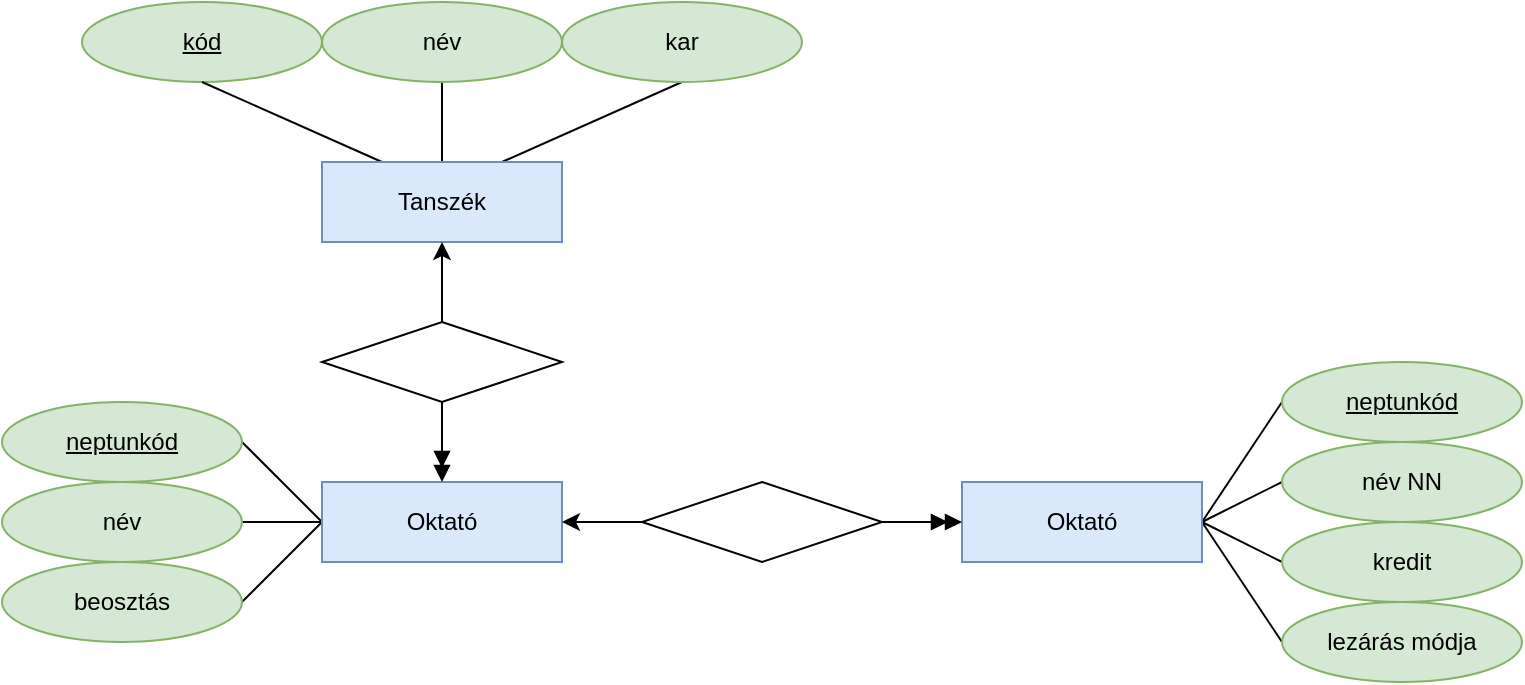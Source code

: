 <mxfile version="20.4.0" type="device"><diagram id="R2lEEEUBdFMjLlhIrx00" name="Page-1"><mxGraphModel dx="1038" dy="585" grid="1" gridSize="10" guides="1" tooltips="1" connect="1" arrows="1" fold="1" page="1" pageScale="1" pageWidth="850" pageHeight="1100" math="0" shadow="0" extFonts="Permanent Marker^https://fonts.googleapis.com/css?family=Permanent+Marker"><root><mxCell id="0"/><mxCell id="1" parent="0"/><mxCell id="aCzXHq97U-e-ww67SKzb-1" value="&lt;u&gt;kód&lt;/u&gt;" style="ellipse;whiteSpace=wrap;html=1;fillColor=#d5e8d4;strokeColor=#82b366;" vertex="1" parent="1"><mxGeometry x="80" y="80" width="120" height="40" as="geometry"/></mxCell><mxCell id="aCzXHq97U-e-ww67SKzb-21" style="edgeStyle=none;rounded=0;orthogonalLoop=1;jettySize=auto;html=1;exitX=0.25;exitY=0;exitDx=0;exitDy=0;entryX=0.5;entryY=1;entryDx=0;entryDy=0;endArrow=none;endFill=0;" edge="1" parent="1" source="aCzXHq97U-e-ww67SKzb-2" target="aCzXHq97U-e-ww67SKzb-1"><mxGeometry relative="1" as="geometry"/></mxCell><mxCell id="aCzXHq97U-e-ww67SKzb-22" style="edgeStyle=none;rounded=0;orthogonalLoop=1;jettySize=auto;html=1;exitX=0.5;exitY=0;exitDx=0;exitDy=0;entryX=0.5;entryY=1;entryDx=0;entryDy=0;endArrow=none;endFill=0;" edge="1" parent="1" source="aCzXHq97U-e-ww67SKzb-2" target="aCzXHq97U-e-ww67SKzb-3"><mxGeometry relative="1" as="geometry"/></mxCell><mxCell id="aCzXHq97U-e-ww67SKzb-23" style="edgeStyle=none;rounded=0;orthogonalLoop=1;jettySize=auto;html=1;exitX=0.75;exitY=0;exitDx=0;exitDy=0;entryX=0.5;entryY=1;entryDx=0;entryDy=0;endArrow=none;endFill=0;" edge="1" parent="1" source="aCzXHq97U-e-ww67SKzb-2" target="aCzXHq97U-e-ww67SKzb-4"><mxGeometry relative="1" as="geometry"/></mxCell><mxCell id="aCzXHq97U-e-ww67SKzb-2" value="Tanszék" style="rounded=0;whiteSpace=wrap;html=1;fillColor=#dae8fc;strokeColor=#6c8ebf;" vertex="1" parent="1"><mxGeometry x="200" y="160" width="120" height="40" as="geometry"/></mxCell><mxCell id="aCzXHq97U-e-ww67SKzb-3" value="név" style="ellipse;whiteSpace=wrap;html=1;fillColor=#d5e8d4;strokeColor=#82b366;" vertex="1" parent="1"><mxGeometry x="200" y="80" width="120" height="40" as="geometry"/></mxCell><mxCell id="aCzXHq97U-e-ww67SKzb-4" value="kar" style="ellipse;whiteSpace=wrap;html=1;fillColor=#d5e8d4;strokeColor=#82b366;" vertex="1" parent="1"><mxGeometry x="320" y="80" width="120" height="40" as="geometry"/></mxCell><mxCell id="aCzXHq97U-e-ww67SKzb-14" style="edgeStyle=none;rounded=0;orthogonalLoop=1;jettySize=auto;html=1;entryX=1;entryY=0.5;entryDx=0;entryDy=0;endArrow=none;endFill=0;" edge="1" parent="1" target="aCzXHq97U-e-ww67SKzb-11"><mxGeometry relative="1" as="geometry"><mxPoint x="200" y="340" as="sourcePoint"/></mxGeometry></mxCell><mxCell id="aCzXHq97U-e-ww67SKzb-15" style="edgeStyle=none;rounded=0;orthogonalLoop=1;jettySize=auto;html=1;entryX=1;entryY=0.5;entryDx=0;entryDy=0;endArrow=none;endFill=0;" edge="1" parent="1" target="aCzXHq97U-e-ww67SKzb-10"><mxGeometry relative="1" as="geometry"><mxPoint x="200" y="340" as="sourcePoint"/></mxGeometry></mxCell><mxCell id="aCzXHq97U-e-ww67SKzb-16" style="edgeStyle=none;rounded=0;orthogonalLoop=1;jettySize=auto;html=1;exitX=0;exitY=0.5;exitDx=0;exitDy=0;entryX=1;entryY=0.5;entryDx=0;entryDy=0;endArrow=none;endFill=0;" edge="1" parent="1" source="aCzXHq97U-e-ww67SKzb-8" target="aCzXHq97U-e-ww67SKzb-9"><mxGeometry relative="1" as="geometry"><mxPoint x="200" y="360" as="sourcePoint"/></mxGeometry></mxCell><mxCell id="aCzXHq97U-e-ww67SKzb-8" value="Oktató" style="rounded=0;whiteSpace=wrap;html=1;fillColor=#dae8fc;strokeColor=#6c8ebf;" vertex="1" parent="1"><mxGeometry x="200" y="320" width="120" height="40" as="geometry"/></mxCell><mxCell id="aCzXHq97U-e-ww67SKzb-9" value="&lt;u&gt;neptunkód&lt;/u&gt;" style="ellipse;whiteSpace=wrap;html=1;fillColor=#d5e8d4;strokeColor=#82b366;" vertex="1" parent="1"><mxGeometry x="40" y="280" width="120" height="40" as="geometry"/></mxCell><mxCell id="aCzXHq97U-e-ww67SKzb-10" value="név" style="ellipse;whiteSpace=wrap;html=1;fillColor=#d5e8d4;strokeColor=#82b366;" vertex="1" parent="1"><mxGeometry x="40" y="320" width="120" height="40" as="geometry"/></mxCell><mxCell id="aCzXHq97U-e-ww67SKzb-11" value="beosztás" style="ellipse;whiteSpace=wrap;html=1;fillColor=#d5e8d4;strokeColor=#82b366;" vertex="1" parent="1"><mxGeometry x="40" y="360" width="120" height="40" as="geometry"/></mxCell><mxCell id="aCzXHq97U-e-ww67SKzb-19" style="edgeStyle=none;rounded=0;orthogonalLoop=1;jettySize=auto;html=1;exitX=0.5;exitY=1;exitDx=0;exitDy=0;entryX=0.5;entryY=0;entryDx=0;entryDy=0;endArrow=doubleBlock;endFill=1;" edge="1" parent="1" source="aCzXHq97U-e-ww67SKzb-17" target="aCzXHq97U-e-ww67SKzb-8"><mxGeometry relative="1" as="geometry"/></mxCell><mxCell id="aCzXHq97U-e-ww67SKzb-20" style="edgeStyle=none;rounded=0;orthogonalLoop=1;jettySize=auto;html=1;exitX=0.5;exitY=0;exitDx=0;exitDy=0;entryX=0.5;entryY=1;entryDx=0;entryDy=0;endArrow=classic;endFill=1;" edge="1" parent="1" source="aCzXHq97U-e-ww67SKzb-17" target="aCzXHq97U-e-ww67SKzb-2"><mxGeometry relative="1" as="geometry"/></mxCell><mxCell id="aCzXHq97U-e-ww67SKzb-17" value="" style="rhombus;whiteSpace=wrap;html=1;" vertex="1" parent="1"><mxGeometry x="200" y="240" width="120" height="40" as="geometry"/></mxCell><mxCell id="aCzXHq97U-e-ww67SKzb-33" style="edgeStyle=none;rounded=0;orthogonalLoop=1;jettySize=auto;html=1;exitX=1;exitY=0.5;exitDx=0;exitDy=0;entryX=0;entryY=0.5;entryDx=0;entryDy=0;endArrow=none;endFill=0;" edge="1" parent="1" source="aCzXHq97U-e-ww67SKzb-24" target="aCzXHq97U-e-ww67SKzb-29"><mxGeometry relative="1" as="geometry"/></mxCell><mxCell id="aCzXHq97U-e-ww67SKzb-34" style="edgeStyle=none;rounded=0;orthogonalLoop=1;jettySize=auto;html=1;exitX=1;exitY=0.5;exitDx=0;exitDy=0;entryX=0;entryY=0.5;entryDx=0;entryDy=0;endArrow=none;endFill=0;" edge="1" parent="1" source="aCzXHq97U-e-ww67SKzb-24" target="aCzXHq97U-e-ww67SKzb-30"><mxGeometry relative="1" as="geometry"/></mxCell><mxCell id="aCzXHq97U-e-ww67SKzb-35" style="edgeStyle=none;rounded=0;orthogonalLoop=1;jettySize=auto;html=1;exitX=1;exitY=0.5;exitDx=0;exitDy=0;entryX=0;entryY=0.5;entryDx=0;entryDy=0;endArrow=none;endFill=0;" edge="1" parent="1" source="aCzXHq97U-e-ww67SKzb-24" target="aCzXHq97U-e-ww67SKzb-31"><mxGeometry relative="1" as="geometry"/></mxCell><mxCell id="aCzXHq97U-e-ww67SKzb-36" style="edgeStyle=none;rounded=0;orthogonalLoop=1;jettySize=auto;html=1;exitX=1;exitY=0.5;exitDx=0;exitDy=0;entryX=0;entryY=0.5;entryDx=0;entryDy=0;endArrow=none;endFill=0;" edge="1" parent="1" source="aCzXHq97U-e-ww67SKzb-24" target="aCzXHq97U-e-ww67SKzb-32"><mxGeometry relative="1" as="geometry"/></mxCell><mxCell id="aCzXHq97U-e-ww67SKzb-24" value="Oktató" style="rounded=0;whiteSpace=wrap;html=1;fillColor=#dae8fc;strokeColor=#6c8ebf;" vertex="1" parent="1"><mxGeometry x="520" y="320" width="120" height="40" as="geometry"/></mxCell><mxCell id="aCzXHq97U-e-ww67SKzb-27" style="edgeStyle=none;rounded=0;orthogonalLoop=1;jettySize=auto;html=1;exitX=1;exitY=0.5;exitDx=0;exitDy=0;entryX=0;entryY=0.5;entryDx=0;entryDy=0;endArrow=doubleBlock;endFill=1;" edge="1" parent="1" source="aCzXHq97U-e-ww67SKzb-25" target="aCzXHq97U-e-ww67SKzb-24"><mxGeometry relative="1" as="geometry"/></mxCell><mxCell id="aCzXHq97U-e-ww67SKzb-28" style="edgeStyle=none;rounded=0;orthogonalLoop=1;jettySize=auto;html=1;exitX=0;exitY=0.5;exitDx=0;exitDy=0;endArrow=classic;endFill=1;" edge="1" parent="1" source="aCzXHq97U-e-ww67SKzb-25" target="aCzXHq97U-e-ww67SKzb-8"><mxGeometry relative="1" as="geometry"/></mxCell><mxCell id="aCzXHq97U-e-ww67SKzb-25" value="" style="rhombus;whiteSpace=wrap;html=1;" vertex="1" parent="1"><mxGeometry x="360" y="320" width="120" height="40" as="geometry"/></mxCell><mxCell id="aCzXHq97U-e-ww67SKzb-29" value="&lt;u&gt;neptunkód&lt;/u&gt;" style="ellipse;whiteSpace=wrap;html=1;fillColor=#d5e8d4;strokeColor=#82b366;" vertex="1" parent="1"><mxGeometry x="680" y="260" width="120" height="40" as="geometry"/></mxCell><mxCell id="aCzXHq97U-e-ww67SKzb-30" value="név NN" style="ellipse;whiteSpace=wrap;html=1;fillColor=#d5e8d4;strokeColor=#82b366;" vertex="1" parent="1"><mxGeometry x="680" y="300" width="120" height="40" as="geometry"/></mxCell><mxCell id="aCzXHq97U-e-ww67SKzb-31" value="kredit" style="ellipse;whiteSpace=wrap;html=1;fillColor=#d5e8d4;strokeColor=#82b366;" vertex="1" parent="1"><mxGeometry x="680" y="340" width="120" height="40" as="geometry"/></mxCell><mxCell id="aCzXHq97U-e-ww67SKzb-32" value="lezárás módja" style="ellipse;whiteSpace=wrap;html=1;fillColor=#d5e8d4;strokeColor=#82b366;" vertex="1" parent="1"><mxGeometry x="680" y="380" width="120" height="40" as="geometry"/></mxCell></root></mxGraphModel></diagram></mxfile>